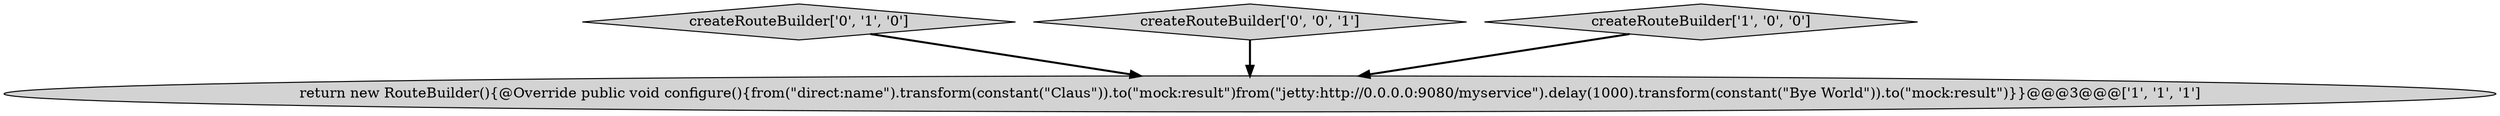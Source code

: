 digraph {
2 [style = filled, label = "createRouteBuilder['0', '1', '0']", fillcolor = lightgray, shape = diamond image = "AAA0AAABBB2BBB"];
3 [style = filled, label = "createRouteBuilder['0', '0', '1']", fillcolor = lightgray, shape = diamond image = "AAA0AAABBB3BBB"];
1 [style = filled, label = "return new RouteBuilder(){@Override public void configure(){from(\"direct:name\").transform(constant(\"Claus\")).to(\"mock:result\")from(\"jetty:http://0.0.0.0:9080/myservice\").delay(1000).transform(constant(\"Bye World\")).to(\"mock:result\")}}@@@3@@@['1', '1', '1']", fillcolor = lightgray, shape = ellipse image = "AAA0AAABBB1BBB"];
0 [style = filled, label = "createRouteBuilder['1', '0', '0']", fillcolor = lightgray, shape = diamond image = "AAA0AAABBB1BBB"];
3->1 [style = bold, label=""];
2->1 [style = bold, label=""];
0->1 [style = bold, label=""];
}
